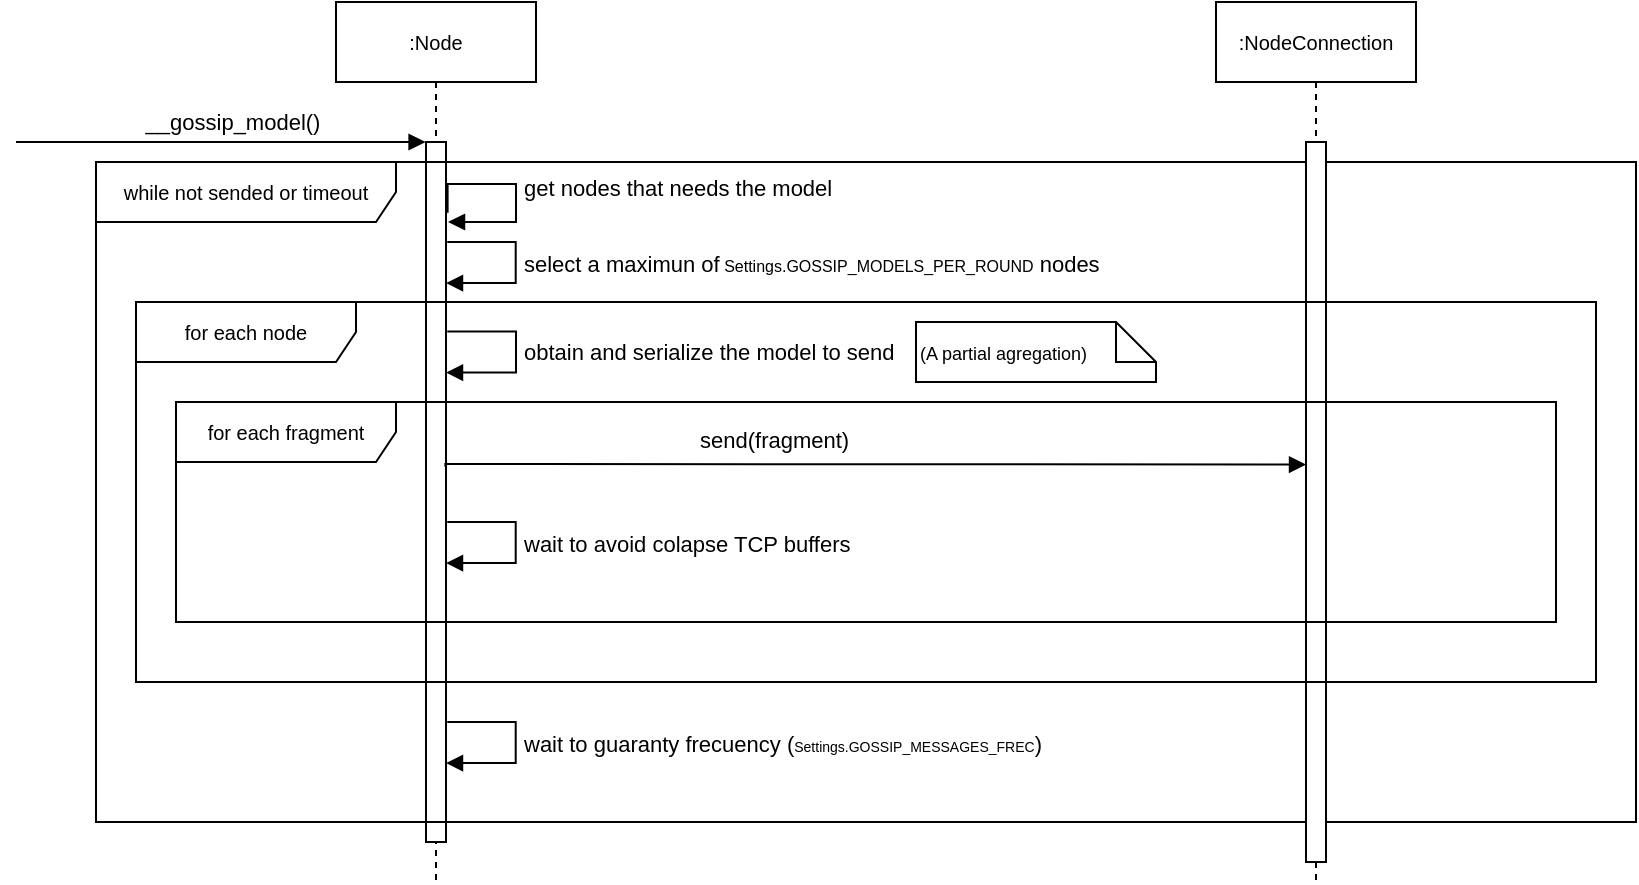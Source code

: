 <mxfile version="19.0.3" type="device"><diagram id="kgpKYQtTHZ0yAKxKKP6v" name="Page-1"><mxGraphModel dx="901" dy="690" grid="1" gridSize="10" guides="1" tooltips="1" connect="1" arrows="1" fold="1" page="1" pageScale="1" pageWidth="850" pageHeight="1100" math="0" shadow="0"><root><mxCell id="0"/><mxCell id="1" parent="0"/><mxCell id="3nuBFxr9cyL0pnOWT2aG-1" value=":Node" style="shape=umlLifeline;perimeter=lifelinePerimeter;container=1;collapsible=0;recursiveResize=0;rounded=0;shadow=0;strokeWidth=1;fontSize=10;" parent="1" vertex="1"><mxGeometry x="240" y="80" width="100" height="440" as="geometry"/></mxCell><mxCell id="3nuBFxr9cyL0pnOWT2aG-2" value="" style="points=[];perimeter=orthogonalPerimeter;rounded=0;shadow=0;strokeWidth=1;" parent="3nuBFxr9cyL0pnOWT2aG-1" vertex="1"><mxGeometry x="45" y="70" width="10" height="350" as="geometry"/></mxCell><mxCell id="ya-9Ov7BZ48e7qXJu5MV-5" value="get nodes that needs the model" style="edgeStyle=orthogonalEdgeStyle;html=1;align=left;spacingLeft=2;endArrow=block;rounded=0;exitX=1.08;exitY=0.101;exitDx=0;exitDy=0;exitPerimeter=0;" parent="3nuBFxr9cyL0pnOWT2aG-1" source="3nuBFxr9cyL0pnOWT2aG-2" edge="1"><mxGeometry x="0.005" relative="1" as="geometry"><mxPoint x="140" y="170" as="sourcePoint"/><Array as="points"><mxPoint x="60" y="91"/><mxPoint x="90" y="91"/><mxPoint x="90" y="110"/><mxPoint x="55" y="110"/></Array><mxPoint x="56" y="110" as="targetPoint"/><mxPoint as="offset"/></mxGeometry></mxCell><mxCell id="ya-9Ov7BZ48e7qXJu5MV-3" value="&lt;font style=&quot;font-size: 10px;&quot;&gt;while not sended or timeout&lt;/font&gt;" style="shape=umlFrame;whiteSpace=wrap;html=1;width=150;height=30;" parent="3nuBFxr9cyL0pnOWT2aG-1" vertex="1"><mxGeometry x="-120" y="80" width="770" height="330" as="geometry"/></mxCell><mxCell id="ya-9Ov7BZ48e7qXJu5MV-6" value="select a maximun of&lt;font style=&quot;font-size: 8px;&quot;&gt;&amp;nbsp;&lt;font style=&quot;font-size: 8px;&quot;&gt;Settings.GOSSIP_MODELS_PER_ROUND&lt;/font&gt;&lt;/font&gt; nodes" style="edgeStyle=orthogonalEdgeStyle;html=1;align=left;spacingLeft=2;endArrow=block;rounded=0;exitX=1.08;exitY=0.101;exitDx=0;exitDy=0;exitPerimeter=0;entryX=1.017;entryY=0.209;entryDx=0;entryDy=0;entryPerimeter=0;" parent="3nuBFxr9cyL0pnOWT2aG-1" edge="1"><mxGeometry x="0.005" relative="1" as="geometry"><mxPoint x="55.63" y="120" as="sourcePoint"/><Array as="points"><mxPoint x="89.83" y="119.81"/><mxPoint x="89.83" y="140.81"/></Array><mxPoint x="55.0" y="140.52" as="targetPoint"/><mxPoint as="offset"/></mxGeometry></mxCell><mxCell id="ya-9Ov7BZ48e7qXJu5MV-10" value="wait to guaranty frecuency (&lt;font style=&quot;font-size: 7px;&quot;&gt;Settings.GOSSIP_MESSAGES_FREC&lt;/font&gt;)" style="edgeStyle=orthogonalEdgeStyle;html=1;align=left;spacingLeft=2;endArrow=block;rounded=0;exitX=1.08;exitY=0.101;exitDx=0;exitDy=0;exitPerimeter=0;entryX=1.017;entryY=0.209;entryDx=0;entryDy=0;entryPerimeter=0;" parent="3nuBFxr9cyL0pnOWT2aG-1" edge="1"><mxGeometry x="0.005" relative="1" as="geometry"><mxPoint x="55.63" y="360" as="sourcePoint"/><Array as="points"><mxPoint x="89.83" y="359.81"/><mxPoint x="89.83" y="380.81"/></Array><mxPoint x="55" y="380.52" as="targetPoint"/><mxPoint as="offset"/></mxGeometry></mxCell><mxCell id="25s1RIxIXUrSRwnZULVQ-1" value="obtain and serialize the model to send&amp;nbsp;" style="edgeStyle=orthogonalEdgeStyle;html=1;align=left;spacingLeft=2;endArrow=block;rounded=0;exitX=1.08;exitY=0.101;exitDx=0;exitDy=0;exitPerimeter=0;entryX=1.017;entryY=0.209;entryDx=0;entryDy=0;entryPerimeter=0;" edge="1" parent="3nuBFxr9cyL0pnOWT2aG-1"><mxGeometry x="0.005" relative="1" as="geometry"><mxPoint x="55.63" y="164.74" as="sourcePoint"/><Array as="points"><mxPoint x="90" y="165"/><mxPoint x="90" y="185"/></Array><mxPoint x="55" y="185.26" as="targetPoint"/><mxPoint as="offset"/></mxGeometry></mxCell><mxCell id="25s1RIxIXUrSRwnZULVQ-2" value="&lt;font style=&quot;font-size: 9px;&quot;&gt;(A partial agregation)&lt;/font&gt;" style="shape=note;size=20;whiteSpace=wrap;html=1;align=left;" vertex="1" parent="3nuBFxr9cyL0pnOWT2aG-1"><mxGeometry x="290" y="160" width="120" height="30" as="geometry"/></mxCell><mxCell id="25s1RIxIXUrSRwnZULVQ-33" value="wait to avoid colapse TCP buffers" style="edgeStyle=orthogonalEdgeStyle;html=1;align=left;spacingLeft=2;endArrow=block;rounded=0;exitX=1.08;exitY=0.101;exitDx=0;exitDy=0;exitPerimeter=0;entryX=1.017;entryY=0.209;entryDx=0;entryDy=0;entryPerimeter=0;" edge="1" parent="3nuBFxr9cyL0pnOWT2aG-1"><mxGeometry x="0.005" relative="1" as="geometry"><mxPoint x="55.63" y="260" as="sourcePoint"/><Array as="points"><mxPoint x="89.83" y="259.81"/><mxPoint x="89.83" y="280.81"/></Array><mxPoint x="55" y="280.52" as="targetPoint"/><mxPoint as="offset"/></mxGeometry></mxCell><mxCell id="ya-9Ov7BZ48e7qXJu5MV-1" value="" style="endArrow=block;html=1;rounded=0;endFill=1;entryX=-0.02;entryY=0;entryDx=0;entryDy=0;entryPerimeter=0;" parent="1" target="3nuBFxr9cyL0pnOWT2aG-2" edge="1"><mxGeometry width="50" height="50" relative="1" as="geometry"><mxPoint x="80" y="150" as="sourcePoint"/><mxPoint x="280" y="150" as="targetPoint"/></mxGeometry></mxCell><mxCell id="ya-9Ov7BZ48e7qXJu5MV-2" value="__gossip_model()" style="edgeLabel;html=1;align=center;verticalAlign=middle;resizable=0;points=[];" parent="ya-9Ov7BZ48e7qXJu5MV-1" vertex="1" connectable="0"><mxGeometry x="0.178" y="-1" relative="1" as="geometry"><mxPoint x="-13" y="-11" as="offset"/></mxGeometry></mxCell><mxCell id="25s1RIxIXUrSRwnZULVQ-30" value="&lt;font style=&quot;font-size: 10px;&quot;&gt;:NodeConnection&lt;/font&gt;" style="shape=umlLifeline;perimeter=lifelinePerimeter;whiteSpace=wrap;html=1;container=1;collapsible=0;recursiveResize=0;outlineConnect=0;fontSize=9;" vertex="1" parent="1"><mxGeometry x="680" y="80" width="100" height="440" as="geometry"/></mxCell><mxCell id="25s1RIxIXUrSRwnZULVQ-31" value="" style="html=1;points=[];perimeter=orthogonalPerimeter;fontSize=10;" vertex="1" parent="25s1RIxIXUrSRwnZULVQ-30"><mxGeometry x="45" y="70" width="10" height="360" as="geometry"/></mxCell><mxCell id="25s1RIxIXUrSRwnZULVQ-32" value="send(fragment)" style="edgeStyle=orthogonalEdgeStyle;html=1;align=left;spacingLeft=2;endArrow=block;rounded=0;exitX=0.971;exitY=0.464;exitDx=0;exitDy=0;exitPerimeter=0;entryX=0.002;entryY=0.448;entryDx=0;entryDy=0;entryPerimeter=0;" edge="1" parent="1" source="3nuBFxr9cyL0pnOWT2aG-2" target="25s1RIxIXUrSRwnZULVQ-31"><mxGeometry x="-0.42" y="12" relative="1" as="geometry"><mxPoint x="305.63" y="254.74" as="sourcePoint"/><Array as="points"><mxPoint x="295" y="311"/><mxPoint x="340" y="311"/></Array><mxPoint x="725" y="310" as="targetPoint"/><mxPoint as="offset"/></mxGeometry></mxCell><mxCell id="25s1RIxIXUrSRwnZULVQ-5" value="&lt;font style=&quot;font-size: 10px;&quot;&gt;for each fragment&lt;/font&gt;" style="shape=umlFrame;whiteSpace=wrap;html=1;width=110;height=30;" vertex="1" parent="1"><mxGeometry x="160" y="280" width="690" height="110" as="geometry"/></mxCell><mxCell id="25s1RIxIXUrSRwnZULVQ-4" value="&lt;font style=&quot;font-size: 10px;&quot;&gt;for each node&lt;/font&gt;" style="shape=umlFrame;whiteSpace=wrap;html=1;width=110;height=30;" vertex="1" parent="1"><mxGeometry x="140" y="230" width="730" height="190" as="geometry"/></mxCell></root></mxGraphModel></diagram></mxfile>